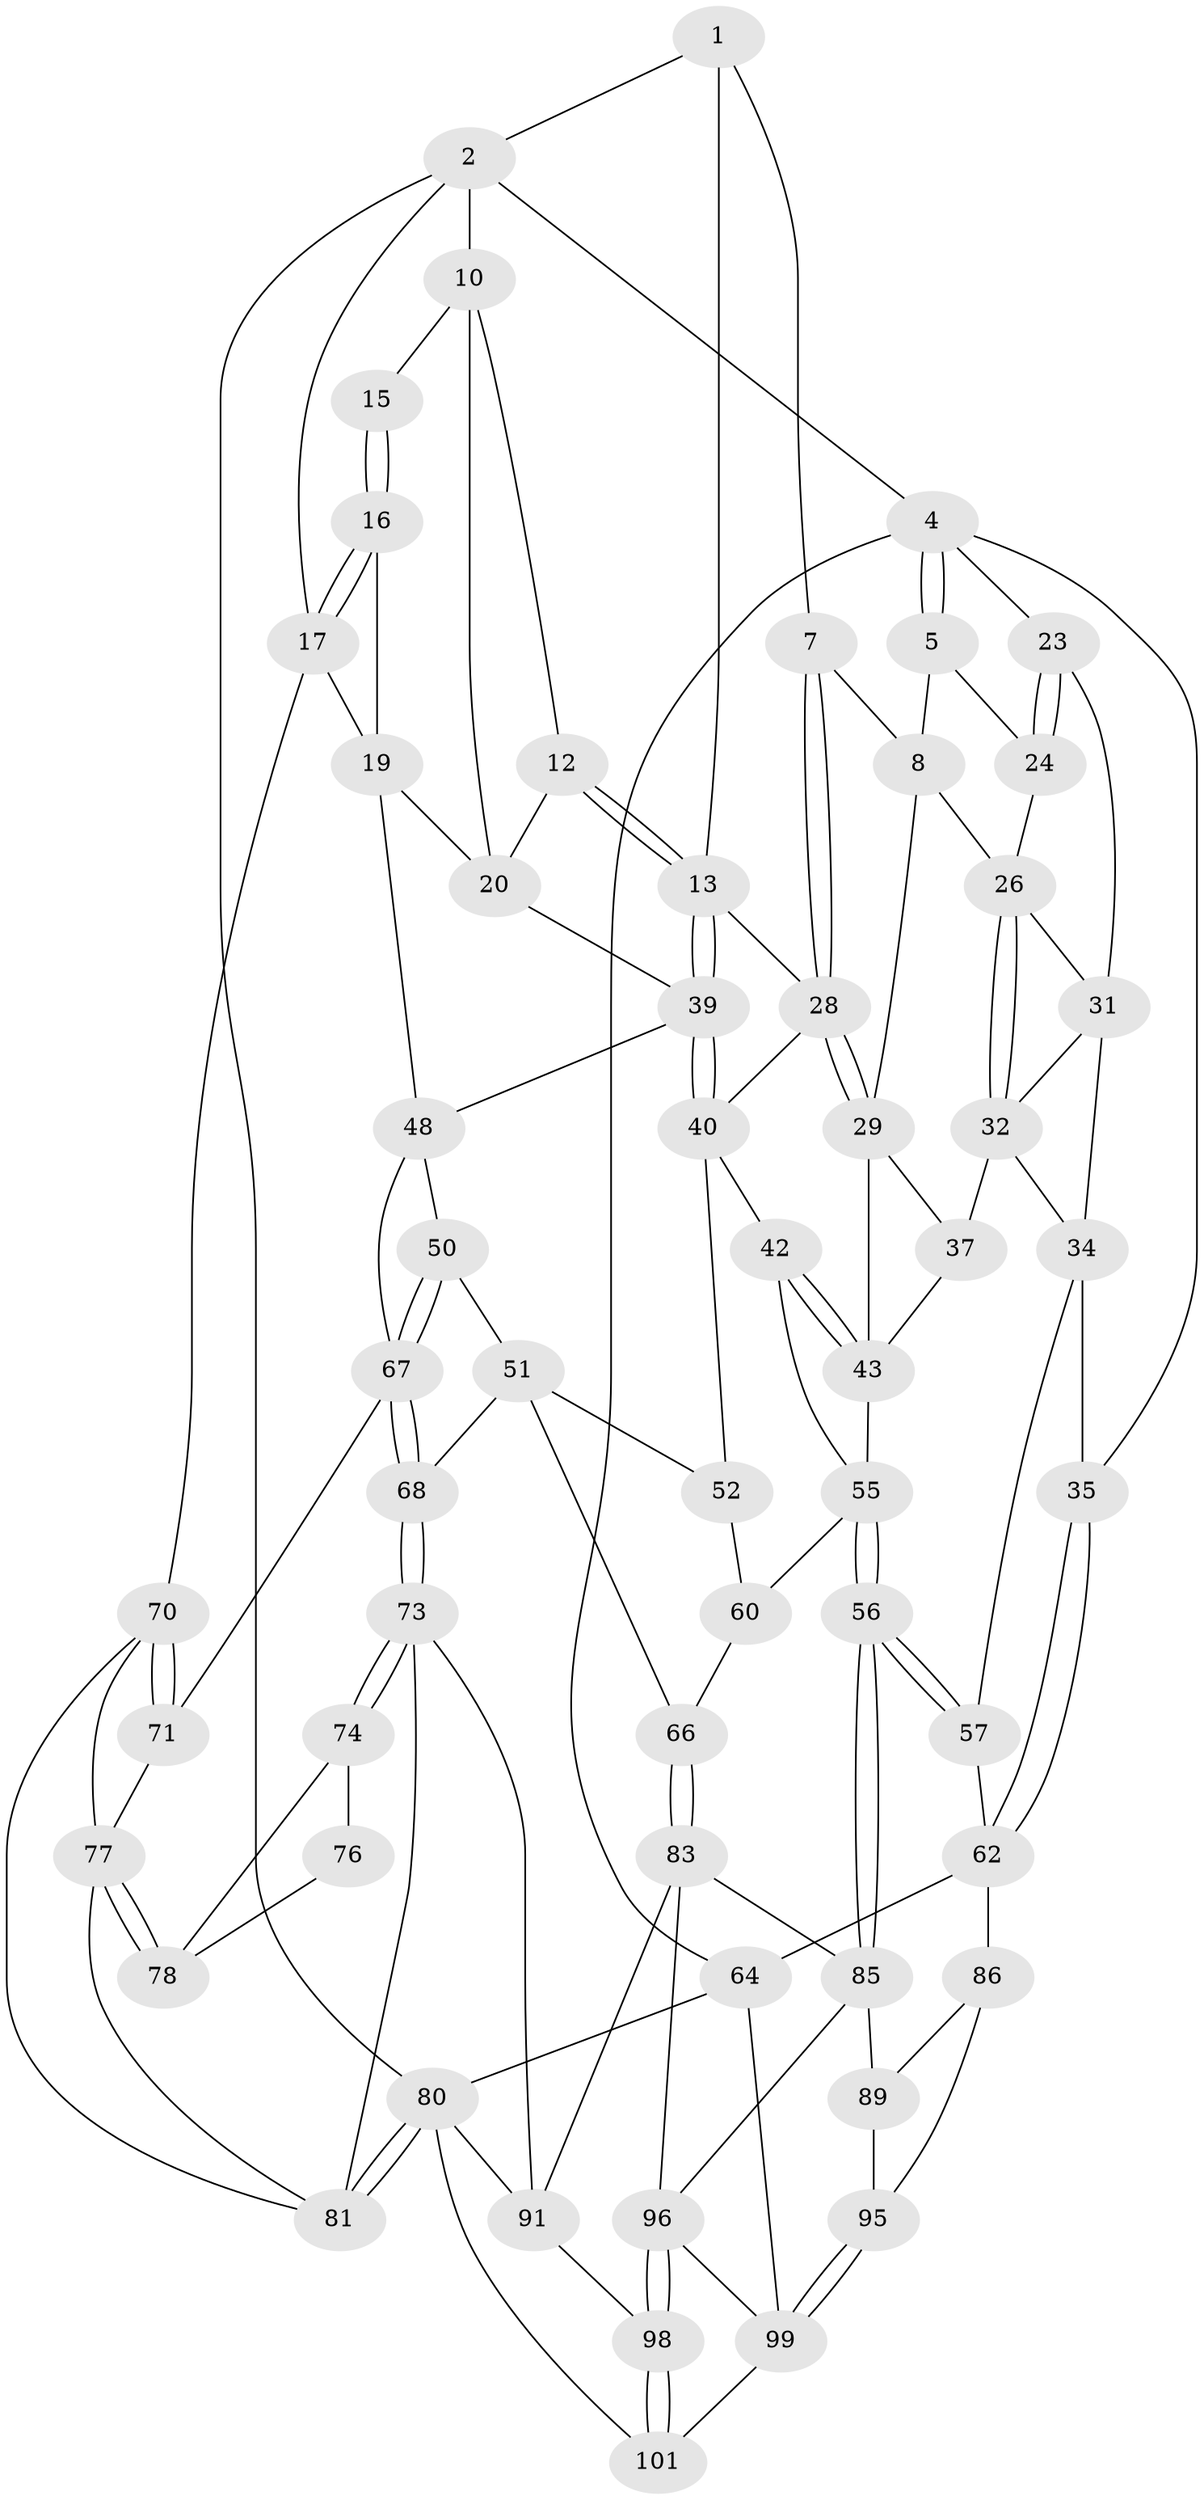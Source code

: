 // original degree distribution, {3: 0.0392156862745098, 4: 0.23529411764705882, 6: 0.2549019607843137, 5: 0.47058823529411764}
// Generated by graph-tools (version 1.1) at 2025/38/02/21/25 10:38:58]
// undirected, 60 vertices, 133 edges
graph export_dot {
graph [start="1"]
  node [color=gray90,style=filled];
  1 [pos="+0.6409477702699536+0",super="+6"];
  2 [pos="+0.7792316386727817+0",super="+3"];
  4 [pos="+0+0",super="+22"];
  5 [pos="+0.31765244004691656+0",super="+9"];
  7 [pos="+0.4083702206463941+0.07790270697049871"];
  8 [pos="+0.39590096855388424+0.06389208874751455",super="+25"];
  10 [pos="+0.7800223161164744+0",super="+11"];
  12 [pos="+0.629352410619855+0.18320830714360226"];
  13 [pos="+0.6153406285698393+0.19350353415810917",super="+14"];
  15 [pos="+0.8577415187879436+0.008957052084531437"];
  16 [pos="+1+0.15932574113123388",super="+18"];
  17 [pos="+1+0.21004168459932315",super="+45"];
  19 [pos="+0.8334308279938298+0.2172624540802696",super="+46"];
  20 [pos="+0.8292367854265165+0.2173226622991596",super="+21"];
  23 [pos="+0.009754899203376185+0.10676482642784409"];
  24 [pos="+0.26080489791845696+0"];
  26 [pos="+0.24400469006308953+0.17061890723802042",super="+27"];
  28 [pos="+0.42053359234819615+0.2050295605984474",super="+30"];
  29 [pos="+0.3744441808921693+0.23535361705043498",super="+36"];
  31 [pos="+0.07167530923477133+0.14801988699155555",super="+33"];
  32 [pos="+0.22478308469420347+0.2047739777111925",super="+38"];
  34 [pos="+0.09367521846348717+0.32680911071675506",super="+47"];
  35 [pos="+0+0.19928510281276873"];
  37 [pos="+0.2822757275579646+0.3123013125419167"];
  39 [pos="+0.6138409856229067+0.24037665350467102",super="+44"];
  40 [pos="+0.5477000570562751+0.3290096174108216",super="+41"];
  42 [pos="+0.46915812267836066+0.3863885166668255"];
  43 [pos="+0.39976255422257717+0.31257098778091724",super="+54"];
  48 [pos="+0.7930059997330448+0.4316368747402009",super="+49"];
  50 [pos="+0.7236072436943243+0.42316656881752585"];
  51 [pos="+0.702504862161919+0.4251478362593401",super="+65"];
  52 [pos="+0.6479108161457185+0.4155489733444321",super="+53"];
  55 [pos="+0.34608931075124927+0.5187244285474587",super="+59"];
  56 [pos="+0.26706703153184536+0.5685362646416322"];
  57 [pos="+0.22370293007168168+0.5538394221159196",super="+58"];
  60 [pos="+0.5517783444592816+0.5927685848215766",super="+61"];
  62 [pos="+0+0.5148808982156202",super="+63"];
  64 [pos="+0+1"];
  66 [pos="+0.5810714328484744+0.6222203356778504"];
  67 [pos="+0.6854658707446514+0.6263556670121081",super="+69"];
  68 [pos="+0.6730677456494556+0.6509776152079063"];
  70 [pos="+1+0.5989387689123634",super="+82"];
  71 [pos="+1+0.6093805684605516",super="+72"];
  73 [pos="+0.6843047842991736+0.6611195022807481",super="+90"];
  74 [pos="+0.6861998571499918+0.6607093048168143",super="+75"];
  76 [pos="+0.8533986641391264+0.5523151793737636",super="+79"];
  77 [pos="+0.9041118764113527+0.7109937650476303",super="+93"];
  78 [pos="+0.8614971969032384+0.6888173512691408"];
  80 [pos="+1+1",super="+102"];
  81 [pos="+1+1",super="+94"];
  83 [pos="+0.48189399630619706+0.760944468143115",super="+84"];
  85 [pos="+0.2865995458724988+0.6476260516021188",super="+88"];
  86 [pos="+0+0.6839220732710443",super="+87"];
  89 [pos="+0.09441580286889754+0.7514101908042741"];
  91 [pos="+0.6932928232531391+0.9708541532076128",super="+92"];
  95 [pos="+0+0.7086445036433717"];
  96 [pos="+0.31558751388074446+0.9085095781710687",super="+97"];
  98 [pos="+0.3533497238653175+0.9441242916835981"];
  99 [pos="+0.16180712347220183+0.8960606883375221",super="+100"];
  101 [pos="+0.42237019942123216+1"];
  1 -- 2;
  1 -- 13;
  1 -- 7;
  2 -- 10;
  2 -- 80;
  2 -- 17;
  2 -- 4;
  4 -- 5;
  4 -- 5;
  4 -- 64;
  4 -- 35;
  4 -- 23;
  5 -- 8;
  5 -- 24;
  7 -- 8;
  7 -- 28;
  7 -- 28;
  8 -- 26;
  8 -- 29;
  10 -- 15;
  10 -- 12;
  10 -- 20;
  12 -- 13;
  12 -- 13;
  12 -- 20;
  13 -- 39;
  13 -- 39;
  13 -- 28;
  15 -- 16 [weight=2];
  15 -- 16;
  16 -- 17;
  16 -- 17;
  16 -- 19;
  17 -- 19;
  17 -- 70;
  19 -- 20;
  19 -- 48;
  20 -- 39;
  23 -- 24;
  23 -- 24;
  23 -- 31;
  24 -- 26;
  26 -- 32;
  26 -- 32;
  26 -- 31;
  28 -- 29;
  28 -- 29;
  28 -- 40;
  29 -- 37;
  29 -- 43;
  31 -- 32;
  31 -- 34;
  32 -- 37;
  32 -- 34;
  34 -- 35;
  34 -- 57;
  35 -- 62;
  35 -- 62;
  37 -- 43;
  39 -- 40;
  39 -- 40;
  39 -- 48;
  40 -- 42;
  40 -- 52;
  42 -- 43;
  42 -- 43;
  42 -- 55;
  43 -- 55;
  48 -- 67;
  48 -- 50;
  50 -- 51;
  50 -- 67;
  50 -- 67;
  51 -- 52;
  51 -- 66;
  51 -- 68;
  52 -- 60 [weight=2];
  55 -- 56;
  55 -- 56;
  55 -- 60;
  56 -- 57;
  56 -- 57;
  56 -- 85;
  56 -- 85;
  57 -- 62;
  60 -- 66;
  62 -- 64;
  62 -- 86;
  64 -- 80;
  64 -- 99;
  66 -- 83;
  66 -- 83;
  67 -- 68;
  67 -- 68;
  67 -- 71;
  68 -- 73;
  68 -- 73;
  70 -- 71;
  70 -- 71;
  70 -- 81;
  70 -- 77;
  71 -- 77;
  73 -- 74;
  73 -- 74;
  73 -- 91;
  73 -- 81;
  74 -- 78;
  74 -- 76 [weight=2];
  76 -- 78;
  77 -- 78;
  77 -- 78;
  77 -- 81;
  80 -- 81;
  80 -- 81;
  80 -- 91;
  80 -- 101;
  83 -- 91;
  83 -- 96;
  83 -- 85;
  85 -- 96;
  85 -- 89;
  86 -- 95;
  86 -- 89;
  89 -- 95;
  91 -- 98;
  95 -- 99;
  95 -- 99;
  96 -- 98;
  96 -- 98;
  96 -- 99;
  98 -- 101;
  98 -- 101;
  99 -- 101;
}
